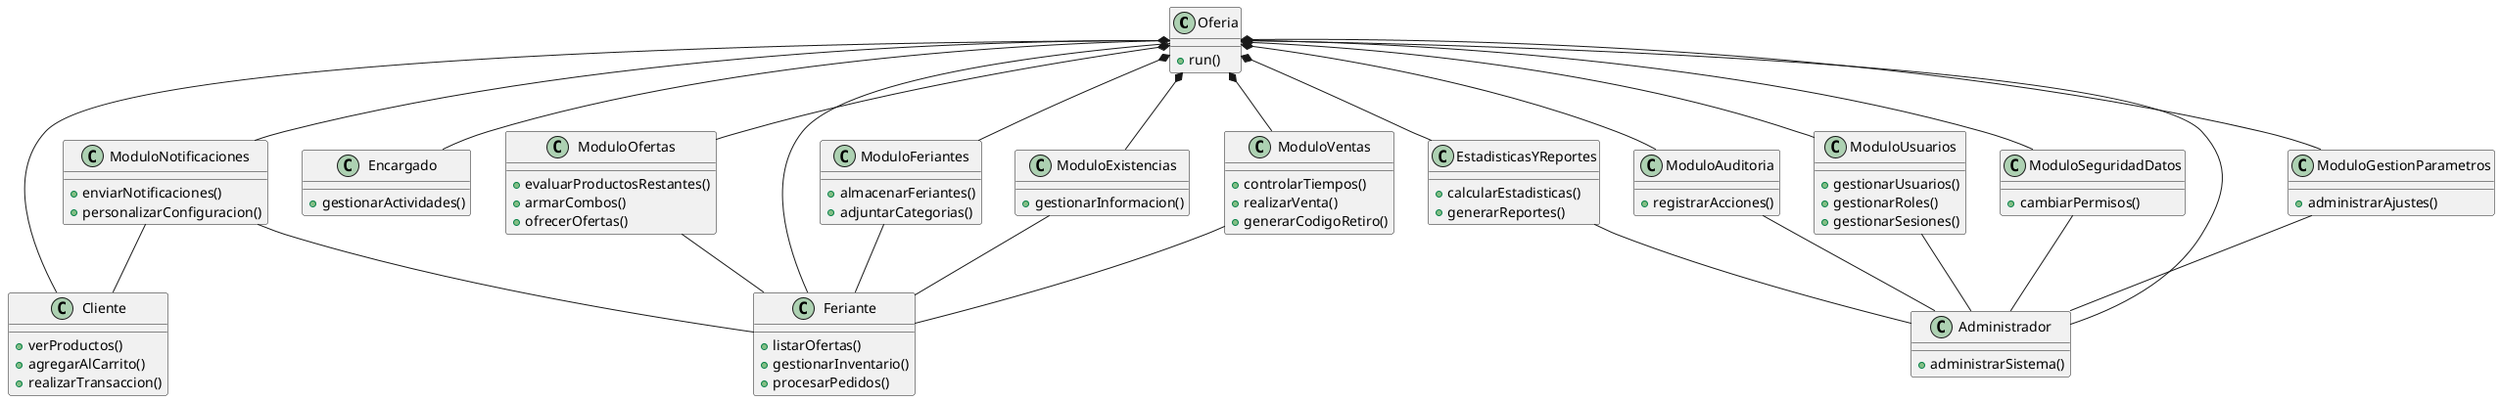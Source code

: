 @startuml = clases

class Oferia {
  +run()
}

class Cliente {
  +verProductos()
  +agregarAlCarrito()
  +realizarTransaccion()
}

class Feriante {
  +listarOfertas()
  +gestionarInventario()
  +procesarPedidos()
}

class Encargado {
  +gestionarActividades()
}

class Administrador {
  +administrarSistema()
}

class ModuloFeriantes {
  +almacenarFeriantes()
  +adjuntarCategorias()
}

class ModuloExistencias {
  +gestionarInformacion()
}

class ModuloVentas {
  +controlarTiempos()
  +realizarVenta()
  +generarCodigoRetiro()
}

class ModuloOfertas {
  +evaluarProductosRestantes()
  +armarCombos()
  +ofrecerOfertas()
}

class ModuloGestionParametros {
  +administrarAjustes()
}

class EstadisticasYReportes {
  +calcularEstadisticas()
  +generarReportes()
}

class ModuloAuditoria {
  +registrarAcciones()
}

class ModuloUsuarios {
  +gestionarUsuarios()
  +gestionarRoles()
  +gestionarSesiones()
}

class ModuloNotificaciones {
  +enviarNotificaciones()
  +personalizarConfiguracion()
}

class ModuloSeguridadDatos {
  +cambiarPermisos()
}

Oferia -- Cliente
Oferia -- Feriante
Oferia -- Encargado
Oferia -- Administrador

Oferia *-- ModuloFeriantes
Oferia *-- ModuloExistencias
Oferia *-- ModuloVentas
Oferia *-- ModuloOfertas
Oferia *-- ModuloGestionParametros
Oferia *-- EstadisticasYReportes
Oferia *-- ModuloAuditoria
Oferia *-- ModuloUsuarios
Oferia *-- ModuloNotificaciones
Oferia *-- ModuloSeguridadDatos

ModuloFeriantes -- Feriante
ModuloExistencias -- Feriante
ModuloVentas -- Feriante
ModuloOfertas -- Feriante
ModuloGestionParametros -- Administrador
EstadisticasYReportes -- Administrador
ModuloAuditoria -- Administrador
ModuloUsuarios -- Administrador
ModuloNotificaciones -- Cliente
ModuloNotificaciones -- Feriante
ModuloSeguridadDatos -- Administrador

@enduml
